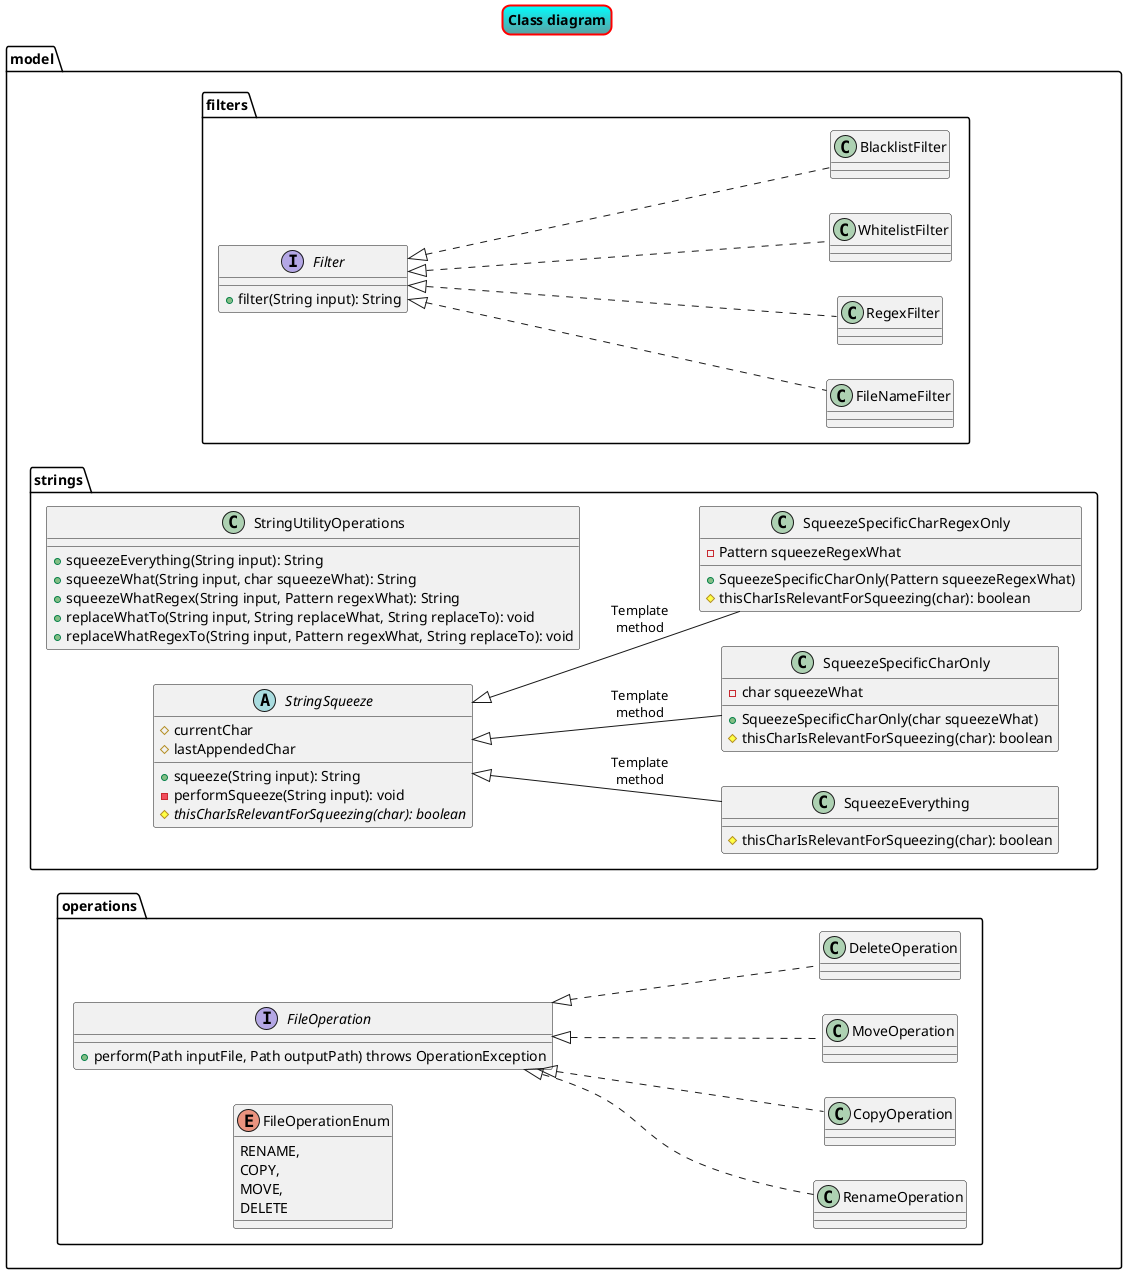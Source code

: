 @startuml
left to right direction

skinparam titleBorderRoundCorner 15
skinparam titleBorderThickness 2
skinparam titleBorderColor red
skinparam titleBackgroundColor Aqua-CadetBlue

title Class diagram



package model.filters {

interface Filter {
    +filter(String input): String
}

class FileNameFilter implements Filter
class RegexFilter implements Filter
class WhitelistFilter implements Filter
class BlacklistFilter implements Filter
}

package model.strings {
    class StringUtilityOperations {
        +squeezeEverything(String input): String
        +squeezeWhat(String input, char squeezeWhat): String
        +squeezeWhatRegex(String input, Pattern regexWhat): String
        +replaceWhatTo(String input, String replaceWhat, String replaceTo): void
        +replaceWhatRegexTo(String input, Pattern regexWhat, String replaceTo): void
    }

    abstract class StringSqueeze {
        #currentChar
        #lastAppendedChar

        +squeeze(String input): String
        -performSqueeze(String input): void
        #{abstract}thisCharIsRelevantForSqueezing(char): boolean
    }

    class SqueezeEverything {
        #thisCharIsRelevantForSqueezing(char): boolean
    }

    class SqueezeSpecificCharOnly {
        -char squeezeWhat
        +SqueezeSpecificCharOnly(char squeezeWhat)
        #thisCharIsRelevantForSqueezing(char): boolean
    }

    class SqueezeSpecificCharRegexOnly {
        -Pattern squeezeRegexWhat
        +SqueezeSpecificCharOnly(Pattern squeezeRegexWhat)
        #thisCharIsRelevantForSqueezing(char): boolean
    }

    StringSqueeze <|-- SqueezeEverything : Template\nmethod
    StringSqueeze <|-- SqueezeSpecificCharOnly : Template\nmethod
    StringSqueeze <|-- SqueezeSpecificCharRegexOnly : Template\nmethod


}

package model.operations {

interface FileOperation {
    +perform(Path inputFile, Path outputPath) throws OperationException
}

enum FileOperationEnum {
    RENAME,
    COPY,
    MOVE,
    DELETE
}

class RenameOperation implements FileOperation
class CopyOperation implements FileOperation
class MoveOperation implements FileOperation
class DeleteOperation implements FileOperation

}

@enduml
